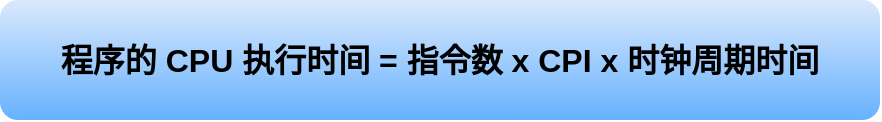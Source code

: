 <mxfile version="13.7.7" type="github">
  <diagram id="zIHu5WAfBQBPe3v0qIKO" name="Page-1">
    <mxGraphModel dx="1422" dy="713" grid="1" gridSize="10" guides="1" tooltips="1" connect="1" arrows="1" fold="1" page="1" pageScale="1" pageWidth="827" pageHeight="1169" math="0" shadow="0">
      <root>
        <mxCell id="0" />
        <mxCell id="1" parent="0" />
        <mxCell id="vqyjznMClHonxGOb8CZH-1" value="程序的 CPU 执行时间 = 指令数 x CPI x 时钟周期时间" style="rounded=1;whiteSpace=wrap;html=1;fontSize=16;fillColor=#dae8fc;fontStyle=1;strokeColor=none;sketch=0;gradientColor=#66B2FF;" vertex="1" parent="1">
          <mxGeometry x="230" y="270" width="440" height="60" as="geometry" />
        </mxCell>
      </root>
    </mxGraphModel>
  </diagram>
</mxfile>
